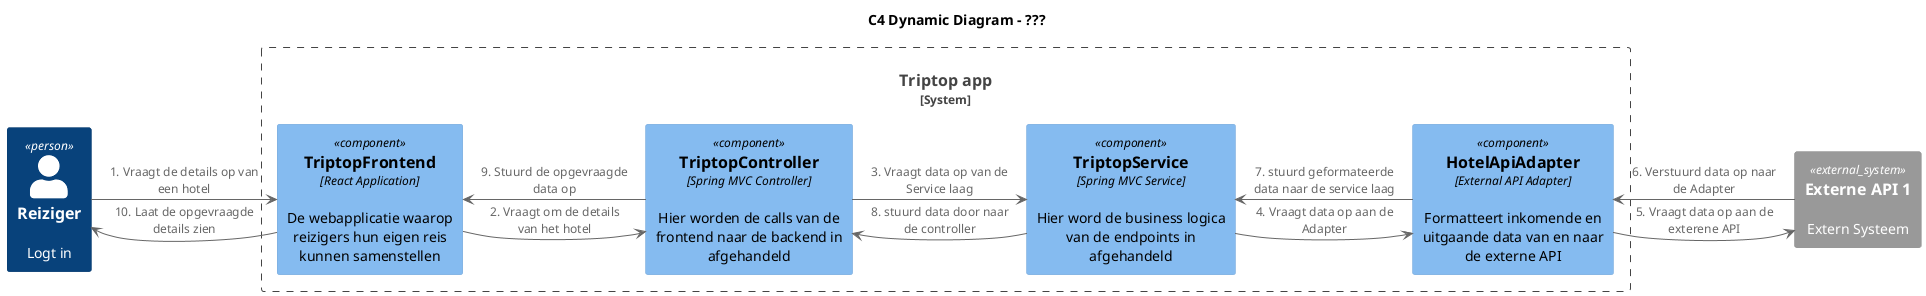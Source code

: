 @startuml
!include <C4/C4_Component>

title C4 Dynamic Diagram - ???

LAYOUT_TOP_DOWN()
Person(User, "Reiziger", "Logt in")
System_Boundary(Webapp, "Triptop app") {
    'frontend
    Component(TriptopFrontend,TriptopFrontend,React Application,De webapplicatie waarop reizigers hun eigen reis kunnen samenstellen)
    'backend
    'controller
    Component(TriptopController,TriptopController,Spring MVC Controller, Hier worden de calls van de frontend naar de backend in afgehandeld)
    'service
    Component(TriptopService,TriptopService,Spring MVC Service,Hier word de business logica van de endpoints in afgehandeld)
    'adapter
    Component(HotelApiAdapter,HotelApiAdapter,External API Adapter,Formatteert inkomende en uitgaande data van en naar de externe API)
}

System_Ext(ExternalAPI1, "Externe API 1", "Extern Systeem", "")

User -right-> TriptopFrontend: 1. Vraagt de details op van een hotel
TriptopFrontend -right-> TriptopController: 2. Vraagt om de details van het hotel
TriptopController -right-> TriptopService: 3. Vraagt data op van de Service laag
TriptopService -right-> HotelApiAdapter: 4. Vraagt data op aan de Adapter
HotelApiAdapter -right-> ExternalAPI1: 5. Vraagt data op aan de exterene API
ExternalAPI1 -left-> HotelApiAdapter: 6. Verstuurd data op naar de Adapter
HotelApiAdapter -left-> TriptopService: 7. stuurd geformateerde data naar de service laag
TriptopService -left-> TriptopController: 8. stuurd data door naar de controller
TriptopController -left-> TriptopFrontend: 9. Stuurd de opgevraagde data op
TriptopFrontend -left-> User: 10. Laat de opgevraagde details zien


@enduml